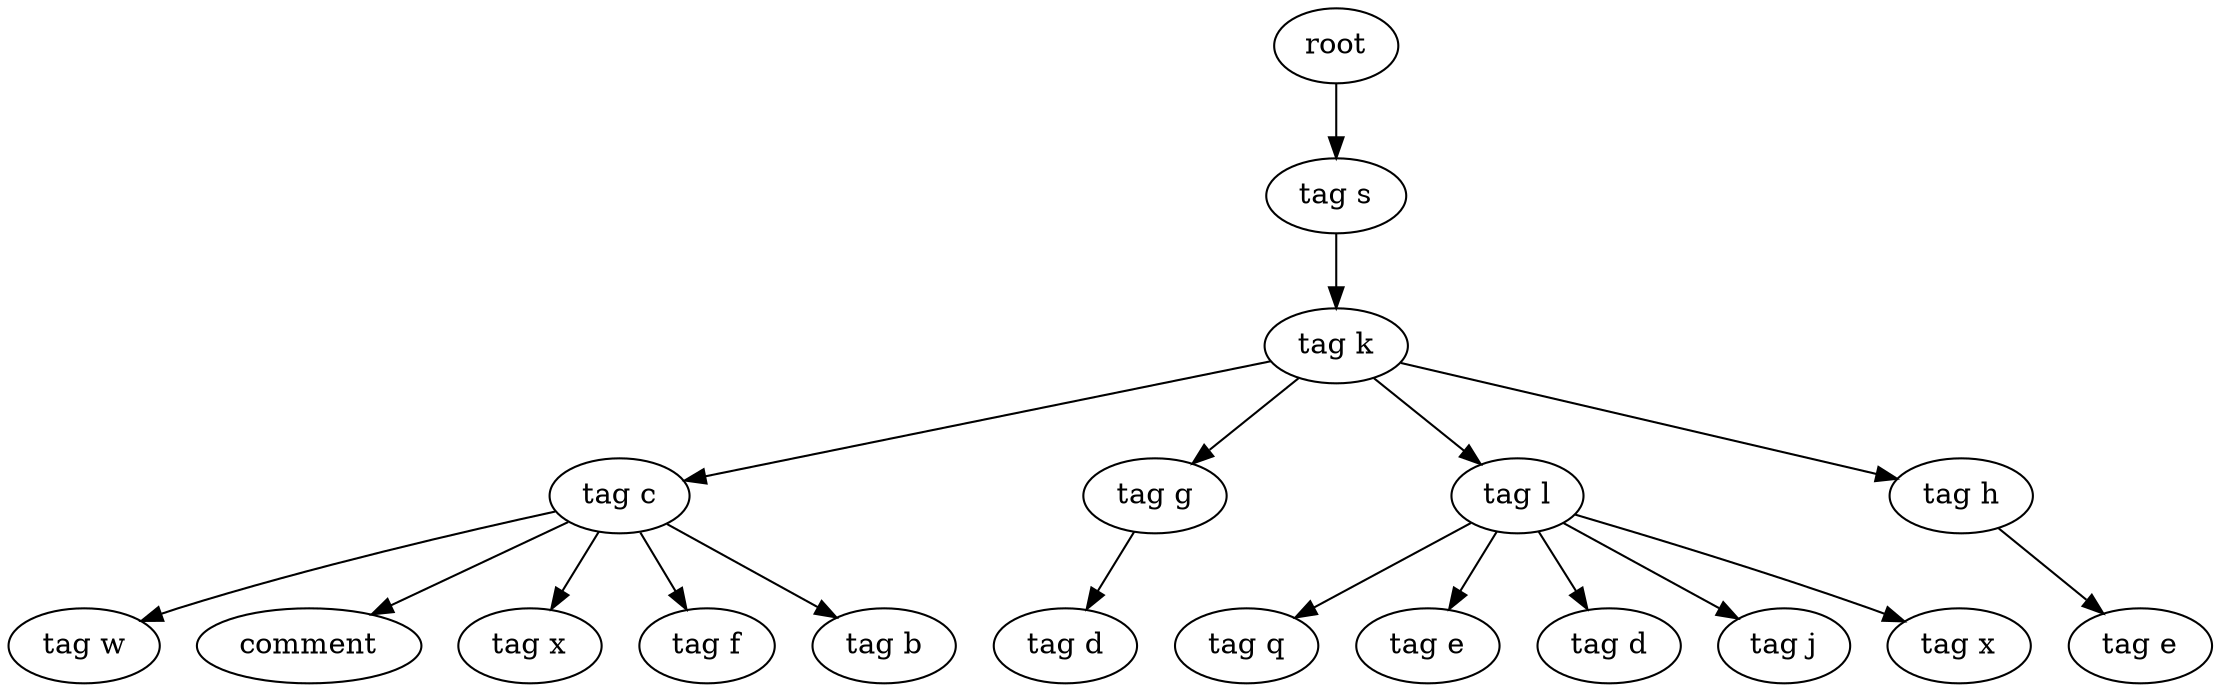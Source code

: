 digraph Tree{
0[label="root"];
0->00
00[label="tag s"];
00->000
000[label="tag k"];
000->0000
0000[label="tag c"];
0000->00000
00000[label="tag w"];
0000->00001
00001[label="comment"];
0000->00002
00002[label="tag x"];
0000->00003
00003[label="tag f"];
0000->00004
00004[label="tag b"];
000->0001
0001[label="tag g"];
0001->00010
00010[label="tag d"];
000->0002
0002[label="tag l"];
0002->00020
00020[label="tag q"];
0002->00021
00021[label="tag e"];
0002->00022
00022[label="tag d"];
0002->00023
00023[label="tag j"];
0002->00024
00024[label="tag x"];
000->0003
0003[label="tag h"];
0003->00030
00030[label="tag e"];
}
